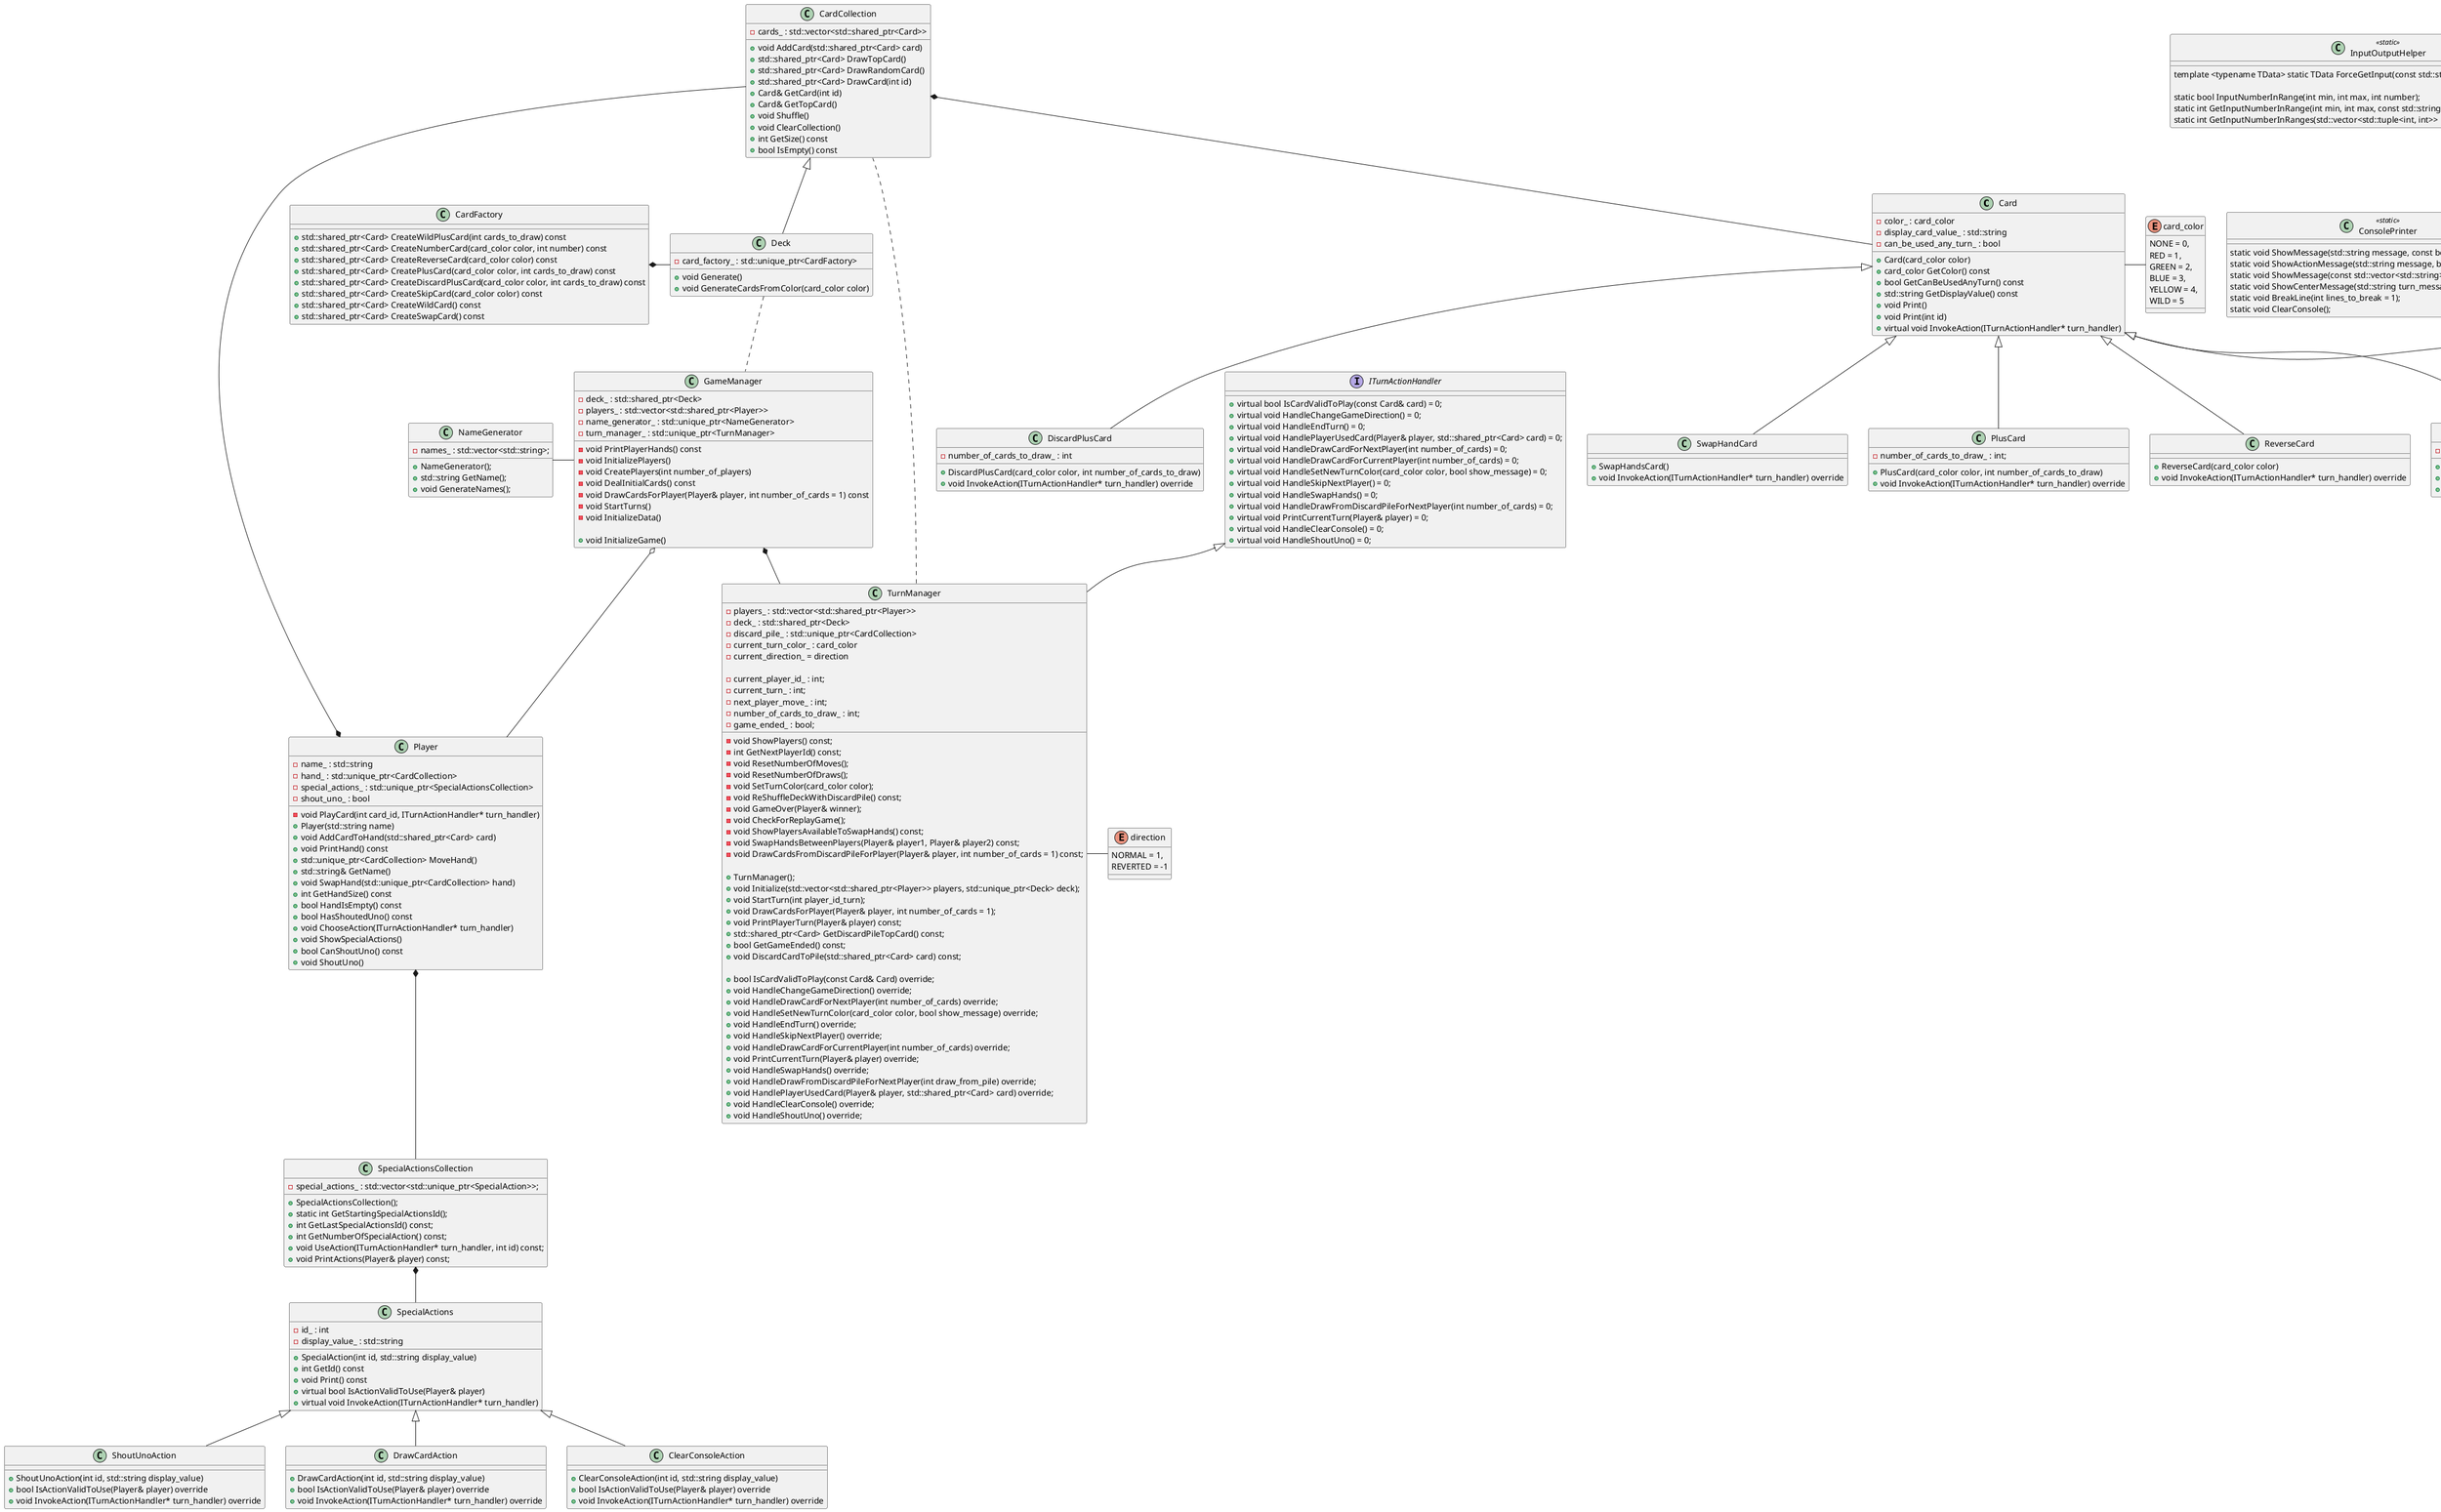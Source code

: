 ﻿@startuml
'https://plantuml.com/sequence-diagram

class Card {
      - color_ : card_color
      - display_card_value_ : std::string
      - can_be_used_any_turn_ : bool

      + Card(card_color color)
      + card_color GetColor() const
      + bool GetCanBeUsedAnyTurn() const
      + std::string GetDisplayValue() const
      + void Print()
      + void Print(int id)
      + virtual void InvokeAction(ITurnActionHandler* turn_handler)
}

class CardCollection {
    - cards_ : std::vector<std::shared_ptr<Card>>
    + void AddCard(std::shared_ptr<Card> card)
    + std::shared_ptr<Card> DrawTopCard()
    + std::shared_ptr<Card> DrawRandomCard()
    + std::shared_ptr<Card> DrawCard(int id)
    + Card& GetCard(int id)
    + Card& GetTopCard()
    + void Shuffle()
    + void ClearCollection()
    + int GetSize() const
    + bool IsEmpty() const
}

class Deck {
    - card_factory_ : std::unique_ptr<CardFactory>
    
    + void Generate()
    + void GenerateCardsFromColor(card_color color)
}

class Deck extends CardCollection

class CardFactory{
    + std::shared_ptr<Card> CreateWildPlusCard(int cards_to_draw) const
    + std::shared_ptr<Card> CreateNumberCard(card_color color, int number) const
    + std::shared_ptr<Card> CreateReverseCard(card_color color) const
    + std::shared_ptr<Card> CreatePlusCard(card_color color, int cards_to_draw) const
    + std::shared_ptr<Card> CreateDiscardPlusCard(card_color color, int cards_to_draw) const
    + std::shared_ptr<Card> CreateSkipCard(card_color color) const
    + std::shared_ptr<Card> CreateWildCard() const
    + std::shared_ptr<Card> CreateSwapCard() const
}

class WildCard {
    + WildCard()
    + void InvokeAction(ITurnActionHandler* turn_handler) override
}

class SwapHandCard{
    + SwapHandsCard()
    + void InvokeAction(ITurnActionHandler* turn_handler) override
}

class WildPlusCard{
    - number_of_cards_to_draw_ : int
    + WildPlusCard()
    + void InvokeAction(ITurnActionHandler* turn_handler) override
}

class PlusCard {
    - number_of_cards_to_draw_ : int;
    + PlusCard(card_color color, int number_of_cards_to_draw)
    + void InvokeAction(ITurnActionHandler* turn_handler) override
}

class ReverseCard {
     + ReverseCard(card_color color)
     + void InvokeAction(ITurnActionHandler* turn_handler) override
}

class NumberCard {
    - number_ : int
    + NumberCard(card_color color, int number)
    + int GetNumber() const
    + void InvokeAction(ITurnActionHandler* turn_handler) override
}

class DiscardPlusCard {
    - number_of_cards_to_draw_ : int
    + DiscardPlusCard(card_color color, int number_of_cards_to_draw)
    + void InvokeAction(ITurnActionHandler* turn_handler) override
}

class DiscardPlusCard extends Card
class NumberCard extends Card
class ReverseCard extends Card
class WildPlusCard extends WildCard
class WildCard extends Card
class SwapHandCard extends Card
class PlusCard extends Card

class SpecialActions {
    - id_ : int
    - display_value_ : std::string
    + SpecialAction(int id, std::string display_value)
    + int GetId() const
    + void Print() const
    + virtual bool IsActionValidToUse(Player& player)
    + virtual void InvokeAction(ITurnActionHandler* turn_handler)
}

class ShoutUnoAction {
    + ShoutUnoAction(int id, std::string display_value)
    + bool IsActionValidToUse(Player& player) override
    + void InvokeAction(ITurnActionHandler* turn_handler) override
}

class DrawCardAction {
    + DrawCardAction(int id, std::string display_value)
    + bool IsActionValidToUse(Player& player) override
    + void InvokeAction(ITurnActionHandler* turn_handler) override
}

class ClearConsoleAction {
     + ClearConsoleAction(int id, std::string display_value)
     + bool IsActionValidToUse(Player& player) override
     + void InvokeAction(ITurnActionHandler* turn_handler) override
}

class SpecialActionsCollection {
    - special_actions_ : std::vector<std::unique_ptr<SpecialAction>>;
    
    + SpecialActionsCollection();
    + static int GetStartingSpecialActionsId();
    + int GetLastSpecialActionsId() const;
    + int GetNumberOfSpecialAction() const;
    + void UseAction(ITurnActionHandler* turn_handler, int id) const;
    + void PrintActions(Player& player) const;
}

class ShoutUnoAction extends SpecialActions
class ClearConsoleAction extends SpecialActions
class DrawCardAction extends SpecialActions

class Player {
    - name_ : std::string
    - hand_ : std::unique_ptr<CardCollection>
    - special_actions_ : std::unique_ptr<SpecialActionsCollection>
    - shout_uno_ : bool
    - void PlayCard(int card_id, ITurnActionHandler* turn_handler)
    + Player(std::string name)
    + void AddCardToHand(std::shared_ptr<Card> card)
    + void PrintHand() const
    + std::unique_ptr<CardCollection> MoveHand()
    + std::string& GetName()
    + void SwapHand(std::unique_ptr<CardCollection> hand)
    + int GetHandSize() const
    + bool HandIsEmpty() const
    + bool HasShoutedUno() const
    + void ChooseAction(ITurnActionHandler* turn_handler)
    + void ShowSpecialActions()
    + bool CanShoutUno() const
    + void ShoutUno()
}

class GameManager {
    - deck_ : std::shared_ptr<Deck> 
    - players_ : std::vector<std::shared_ptr<Player>>
    - name_generator_ : std::unique_ptr<NameGenerator> 
    - turn_manager_ : std::unique_ptr<TurnManager>

    - void PrintPlayerHands() const
    - void InitializePlayers()
    - void CreatePlayers(int number_of_players)
    - void DealInitialCards() const
    - void DrawCardsForPlayer(Player& player, int number_of_cards = 1) const
    - void StartTurns()
    - void InitializeData()
    
    + void InitializeGame()
}

class TurnManager {
    - players_ : std::vector<std::shared_ptr<Player>>
    - deck_ : std::shared_ptr<Deck> 
    - discard_pile_ : std::unique_ptr<CardCollection> 
    - current_turn_color_ : card_color
    - current_direction_ = direction
    
    - current_player_id_ : int;
    - current_turn_ : int;
    - next_player_move_ : int;
    - number_of_cards_to_draw_ : int;
    - game_ended_ : bool;
    
    - void ShowPlayers() const;
    - int GetNextPlayerId() const;
    - void ResetNumberOfMoves();
    - void ResetNumberOfDraws();
    - void SetTurnColor(card_color color);
    - void ReShuffleDeckWithDiscardPile() const;
    - void GameOver(Player& winner);
    - void CheckForReplayGame();
    - void ShowPlayersAvailableToSwapHands() const;
    - void SwapHandsBetweenPlayers(Player& player1, Player& player2) const;
    - void DrawCardsFromDiscardPileForPlayer(Player& player, int number_of_cards = 1) const;
    
    + TurnManager();
    + void Initialize(std::vector<std::shared_ptr<Player>> players, std::unique_ptr<Deck> deck);
    + void StartTurn(int player_id_turn);
    + void DrawCardsForPlayer(Player& player, int number_of_cards = 1);
    + void PrintPlayerTurn(Player& player) const;
    + std::shared_ptr<Card> GetDiscardPileTopCard() const;
    + bool GetGameEnded() const;
    + void DiscardCardToPile(std::shared_ptr<Card> card) const;
    
    + bool IsCardValidToPlay(const Card& Card) override;
    + void HandleChangeGameDirection() override;
    + void HandleDrawCardForNextPlayer(int number_of_cards) override;
    + void HandleSetNewTurnColor(card_color color, bool show_message) override;
    + void HandleEndTurn() override;
    + void HandleSkipNextPlayer() override;
    + void HandleDrawCardForCurrentPlayer(int number_of_cards) override;
    + void PrintCurrentTurn(Player& player) override;
    + void HandleSwapHands() override;
    + void HandleDrawFromDiscardPileForNextPlayer(int draw_from_pile) override;
    + void HandlePlayerUsedCard(Player& player, std::shared_ptr<Card> card) override;
    + void HandleClearConsole() override;
    + void HandleShoutUno() override;
}

interface ITurnActionHandler {
    + virtual bool IsCardValidToPlay(const Card& card) = 0;
    + virtual void HandleChangeGameDirection() = 0;
    + virtual void HandleEndTurn() = 0;
    + virtual void HandlePlayerUsedCard(Player& player, std::shared_ptr<Card> card) = 0;
    + virtual void HandleDrawCardForNextPlayer(int number_of_cards) = 0;
    + virtual void HandleDrawCardForCurrentPlayer(int number_of_cards) = 0;
    + virtual void HandleSetNewTurnColor(card_color color, bool show_message) = 0;
    + virtual void HandleSkipNextPlayer() = 0;
    + virtual void HandleSwapHands() = 0;
    + virtual void HandleDrawFromDiscardPileForNextPlayer(int number_of_cards) = 0;
    + virtual void PrintCurrentTurn(Player& player) = 0;
    + virtual void HandleClearConsole() = 0;
    + virtual void HandleShoutUno() = 0;
}

class TurnManager extends ITurnActionHandler

class NameGenerator {
    - names_ : std::vector<std::string>;
    + NameGenerator();
    + std::string GetName();
    + void GenerateNames();
}

enum card_color {
    NONE = 0,
    RED = 1,
    GREEN = 2,
    BLUE = 3,
    YELLOW = 4,
    WILD = 5
}

enum direction {
    NORMAL = 1,
    REVERTED = -1
}

static class InputOutputHelper {
     template <typename TData> static TData ForceGetInput(const std::string& message);
     
     static bool InputNumberInRange(int min, int max, int number);
     static int GetInputNumberInRange(int min, int max, const std::string& message);
     static int GetInputNumberInRanges(std::vector<std::tuple<int, int>> ranges, const std::string& message);
}

static class ColorUtils {
    static std::map<card_color, std::shared_ptr<ColorInfo>> colors_info_;
    static std::string& GetColorName(card_color color);
    static std::string& GetColorDyeId(card_color color);
    static void PrintColor(card_color color);
    static void PrintAllColorsWithId();
    static void PrintColorWithId(card_color color);
    static void PrintTextWithColor(const std::string& message, std::string color_id);
}

class ConsolePrinter {
    static void ShowMessage(std::string message, const bool break_line = true);
    static void ShowActionMessage(std::string message, bool break_line = true);
    static void ShowMessage(const std::vector<std::string>& lines);
    static void ShowCenterMessage(std::string turn_message);
    static void BreakLine(int lines_to_break = 1);
    static void ClearConsole();
}

ConsolePrinter <<static>>
ColorUtils <<static>>
InputOutputHelper <<static>>

GameManager *-- TurnManager
GameManager o-- Player

Card - card_color

'GameManager *-- TurnManager

TurnManager - direction

CardFactory *- Deck

Deck .. GameManager
NameGenerator - GameManager



TurnManager .. CardCollection

Player *-- SpecialActionsCollection
Player *-- CardCollection

CardCollection *-- Card
SpecialActionsCollection *-- SpecialActions


'https://plantuml.com/class-diagram
'
'abstract class AbstractList
'abstract AbstractCollection
'interface List
'interface Collection
'
'List <|-- AbstractList
'Collection <|-- AbstractCollection
'
'Collection <|----- List
'AbstractCollection <|- AbstractList
'AbstractList <|-- ArrayList
'
'class ArrayList {
'Object[] elementData
'size()
'}
'
'enum TimeUnit {
'DAYS
'HOURS
'MINUTES
'}

'class Parent
'class Child
'interface Interface
'Parent<|--Child
'Interface<|..Child
@enduml
